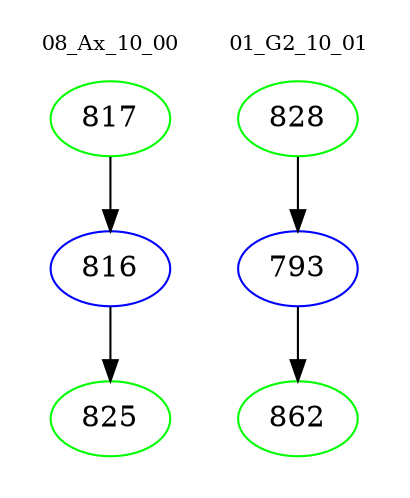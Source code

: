 digraph{
subgraph cluster_0 {
color = white
label = "08_Ax_10_00";
fontsize=10;
T0_817 [label="817", color="green"]
T0_817 -> T0_816 [color="black"]
T0_816 [label="816", color="blue"]
T0_816 -> T0_825 [color="black"]
T0_825 [label="825", color="green"]
}
subgraph cluster_1 {
color = white
label = "01_G2_10_01";
fontsize=10;
T1_828 [label="828", color="green"]
T1_828 -> T1_793 [color="black"]
T1_793 [label="793", color="blue"]
T1_793 -> T1_862 [color="black"]
T1_862 [label="862", color="green"]
}
}
